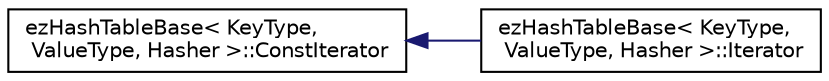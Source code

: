 digraph "Graphical Class Hierarchy"
{
 // LATEX_PDF_SIZE
  edge [fontname="Helvetica",fontsize="10",labelfontname="Helvetica",labelfontsize="10"];
  node [fontname="Helvetica",fontsize="10",shape=record];
  rankdir="LR";
  Node0 [label="ezHashTableBase\< KeyType,\l ValueType, Hasher \>::ConstIterator",height=0.2,width=0.4,color="black", fillcolor="white", style="filled",URL="$d7/db4/structez_hash_table_base_1_1_const_iterator.htm",tooltip="Const iterator."];
  Node0 -> Node1 [dir="back",color="midnightblue",fontsize="10",style="solid",fontname="Helvetica"];
  Node1 [label="ezHashTableBase\< KeyType,\l ValueType, Hasher \>::Iterator",height=0.2,width=0.4,color="black", fillcolor="white", style="filled",URL="$d4/d81/structez_hash_table_base_1_1_iterator.htm",tooltip="Iterator with write access."];
}

